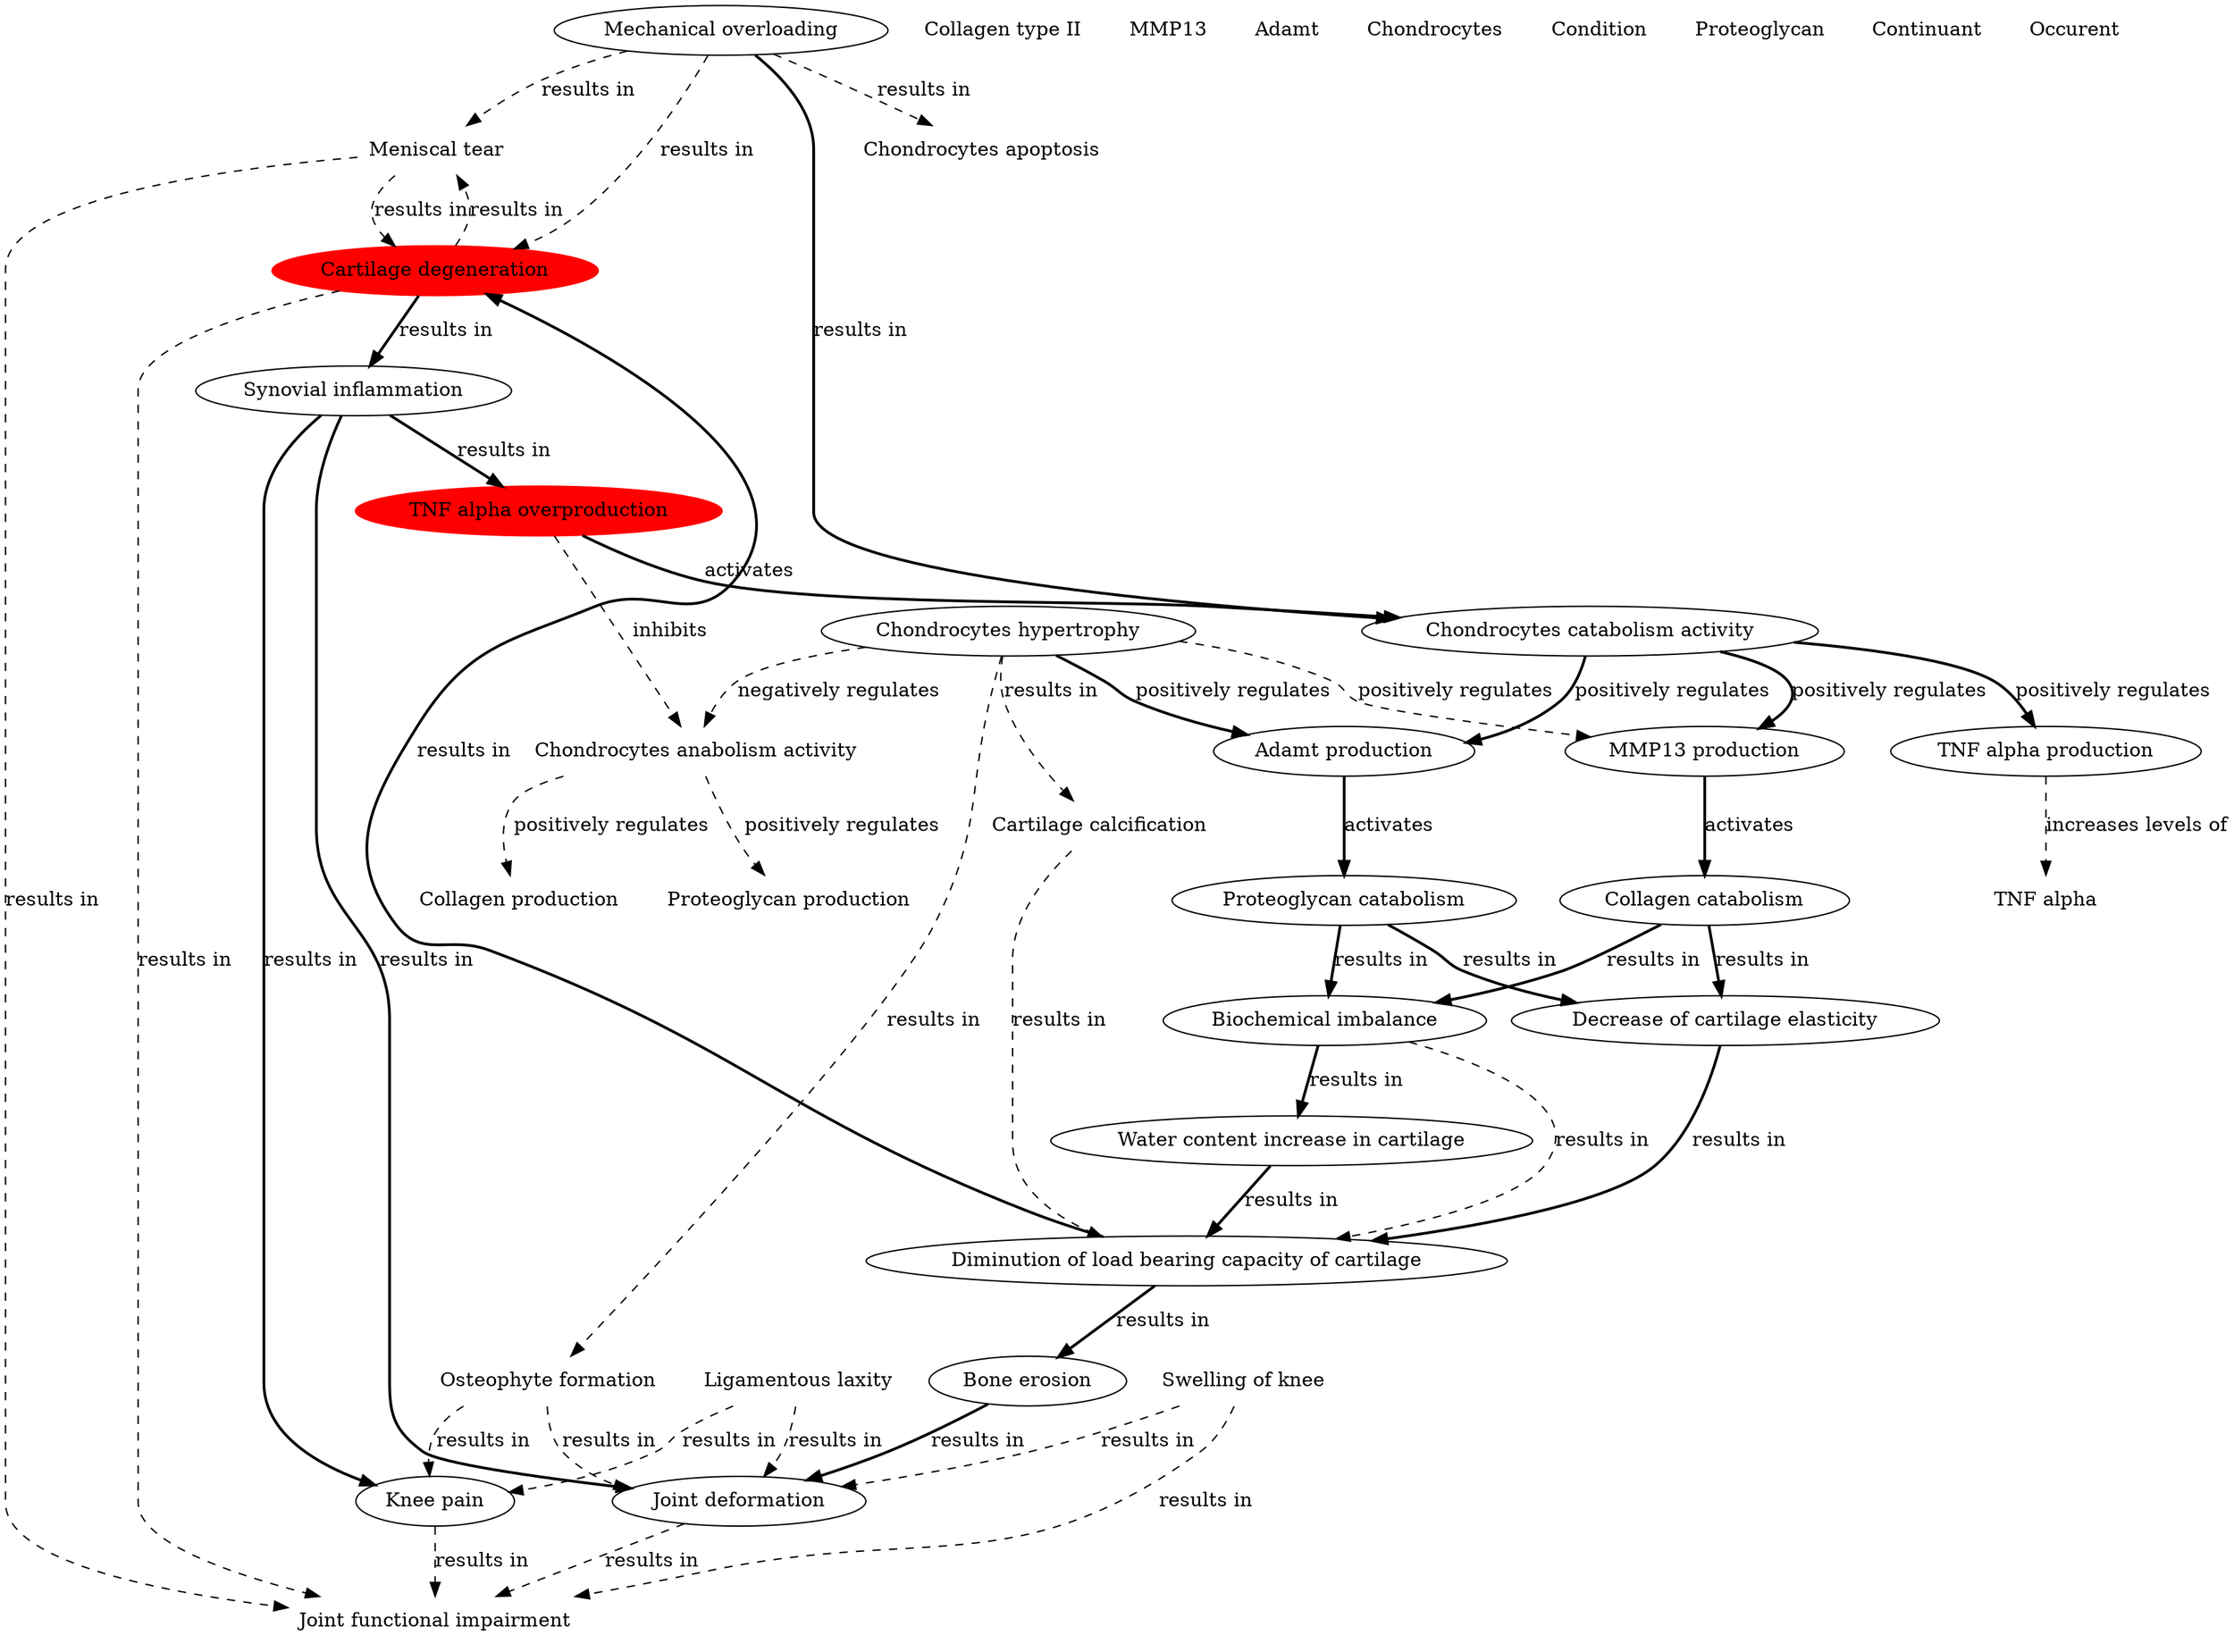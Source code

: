 digraph g {
"http://plumdeq.xyz/ontologies/hypothesis/Joint_functional_impairment" [label="Joint functional impairment",shape="none"] ;
"http://plumdeq.xyz/ontologies/hypothesis/Mechanical_overloading" [label="Mechanical overloading",shape="ellipse"] ;
"http://plumdeq.xyz/ontologies/hypothesis/Biochemical_imbalance" [label="Biochemical imbalance",shape="ellipse"] ;
"http://plumdeq.xyz/ontologies/hypothesis/Adamt_production" [label="Adamt production",shape="ellipse"] ;
"http://plumdeq.xyz/ontologies/hypothesis/Chondrocytes_catabolism_activity" [label="Chondrocytes catabolism activity",shape="ellipse"] ;
"http://plumdeq.xyz/ontologies/hypothesis/TNF_alpha" [label="TNF alpha",shape="none"] ;
"http://plumdeq.xyz/ontologies/hypothesis/Chondrocytes_hypertrophy" [label="Chondrocytes hypertrophy",shape="ellipse"] ;
"http://plumdeq.xyz/ontologies/hypothesis/Osteophyte_formation" [label="Osteophyte formation",shape="none"] ;
"http://plumdeq.xyz/ontologies/hypothesis/Diminution_of_load_bearing_capacity_of_cartilage" [label="Diminution of load bearing capacity of cartilage",shape="ellipse"] ;
"http://plumdeq.xyz/ontologies/hypothesis/TNF_alpha_overproduction" [label="TNF alpha overproduction",shape="ellipse",style="filled",color="red"] ;
"http://plumdeq.xyz/ontologies/hypothesis/Cartilage_calcification" [label="Cartilage calcification",shape="none"] ;
"http://plumdeq.xyz/ontologies/hypothesis/Collagen_type_II" [label="Collagen type II",shape="none"] ;
"http://plumdeq.xyz/ontologies/hypothesis/Collagen_production" [label="Collagen production",shape="none"] ;
"http://plumdeq.xyz/ontologies/hypothesis/MMP13" [label="MMP13",shape="none"] ;
"http://plumdeq.xyz/ontologies/hypothesis/Meniscal_tear" [label="Meniscal tear",shape="none"] ;
"http://plumdeq.xyz/ontologies/hypothesis/Swelling_of_knee" [label="Swelling of knee",shape="none"] ;
"http://plumdeq.xyz/ontologies/hypothesis/Chondrocytes_anabolism_activity" [label="Chondrocytes anabolism activity",shape="none"] ;
"http://plumdeq.xyz/ontologies/hypothesis/Adamt" [label="Adamt",shape="none"] ;
"http://plumdeq.xyz/ontologies/hypothesis/Chondrocytes" [label="Chondrocytes",shape="none"] ;
"http://plumdeq.xyz/ontologies/hypothesis/TNF_alpha_production" [label="TNF alpha production",shape="ellipse"] ;
"http://plumdeq.xyz/ontologies/hypothesis/Water_content_increase_in_cartilage" [label="Water content increase in cartilage",shape="ellipse"] ;
"http://plumdeq.xyz/ontologies/hypothesis/Condition" [label="Condition",shape="none"] ;
"http://plumdeq.xyz/ontologies/hypothesis/Proteoglycan" [label="Proteoglycan",shape="none"] ;
"http://plumdeq.xyz/ontologies/hypothesis/Synovial_inflammation" [label="Synovial inflammation",shape="ellipse"] ;
"http://plumdeq.xyz/ontologies/hypothesis/Continuant" [label="Continuant",shape="none"] ;
"http://plumdeq.xyz/ontologies/hypothesis/Collagen_catabolism" [label="Collagen catabolism",shape="ellipse"] ;
"http://plumdeq.xyz/ontologies/hypothesis/Joint_deformation" [label="Joint deformation",shape="ellipse"] ;
"http://plumdeq.xyz/ontologies/hypothesis/Occurent" [label="Occurent",shape="none"] ;
"http://plumdeq.xyz/ontologies/hypothesis/Proteoglycan_catabolism" [label="Proteoglycan catabolism",shape="ellipse"] ;
"http://plumdeq.xyz/ontologies/hypothesis/Cartilage_degeneration" [label="Cartilage degeneration",shape="ellipse",style="filled",color="red"] ;
"http://plumdeq.xyz/ontologies/hypothesis/Ligamentous_laxity" [label="Ligamentous laxity",shape="none"] ;
"http://plumdeq.xyz/ontologies/hypothesis/MMP13_production" [label="MMP13 production",shape="ellipse"] ;
"http://plumdeq.xyz/ontologies/hypothesis/Bone_erosion" [label="Bone erosion",shape="ellipse"] ;
"http://plumdeq.xyz/ontologies/hypothesis/Decrease_of_cartilage_elasticity" [label="Decrease of cartilage elasticity",shape="ellipse"] ;
"http://plumdeq.xyz/ontologies/hypothesis/Proteoglycan_production" [label="Proteoglycan production",shape="none"] ;
"http://plumdeq.xyz/ontologies/hypothesis/Knee_pain" [label="Knee pain",shape="ellipse"] ;
"http://plumdeq.xyz/ontologies/hypothesis/Chondrocytes_apoptosis" [label="Chondrocytes apoptosis",shape="none"] ;
"http://plumdeq.xyz/ontologies/hypothesis/Mechanical_overloading" -> "http://plumdeq.xyz/ontologies/hypothesis/Cartilage_degeneration" [label="results in",style="dashed"] ;
"http://plumdeq.xyz/ontologies/hypothesis/Mechanical_overloading" -> "http://plumdeq.xyz/ontologies/hypothesis/Meniscal_tear" [label="results in",style="dashed"] ;
"http://plumdeq.xyz/ontologies/hypothesis/Mechanical_overloading" -> "http://plumdeq.xyz/ontologies/hypothesis/Chondrocytes_apoptosis" [label="results in",style="dashed"] ;
"http://plumdeq.xyz/ontologies/hypothesis/Mechanical_overloading" -> "http://plumdeq.xyz/ontologies/hypothesis/Chondrocytes_catabolism_activity" [label="results in",style="bold"] ;
"http://plumdeq.xyz/ontologies/hypothesis/Biochemical_imbalance" -> "http://plumdeq.xyz/ontologies/hypothesis/Water_content_increase_in_cartilage" [label="results in",style="bold"] ;
"http://plumdeq.xyz/ontologies/hypothesis/Biochemical_imbalance" -> "http://plumdeq.xyz/ontologies/hypothesis/Diminution_of_load_bearing_capacity_of_cartilage" [label="results in",style="dashed"] ;
"http://plumdeq.xyz/ontologies/hypothesis/Adamt_production" -> "http://plumdeq.xyz/ontologies/hypothesis/Proteoglycan_catabolism" [label="activates",style="bold"] ;
"http://plumdeq.xyz/ontologies/hypothesis/Chondrocytes_catabolism_activity" -> "http://plumdeq.xyz/ontologies/hypothesis/TNF_alpha_production" [label="positively regulates",style="bold"] ;
"http://plumdeq.xyz/ontologies/hypothesis/Chondrocytes_catabolism_activity" -> "http://plumdeq.xyz/ontologies/hypothesis/Adamt_production" [label="positively regulates",style="bold"] ;
"http://plumdeq.xyz/ontologies/hypothesis/Chondrocytes_catabolism_activity" -> "http://plumdeq.xyz/ontologies/hypothesis/MMP13_production" [label="positively regulates",style="bold"] ;
"http://plumdeq.xyz/ontologies/hypothesis/Chondrocytes_hypertrophy" -> "http://plumdeq.xyz/ontologies/hypothesis/Chondrocytes_anabolism_activity" [label="negatively regulates",style="dashed"] ;
"http://plumdeq.xyz/ontologies/hypothesis/Chondrocytes_hypertrophy" -> "http://plumdeq.xyz/ontologies/hypothesis/Osteophyte_formation" [label="results in",style="dashed"] ;
"http://plumdeq.xyz/ontologies/hypothesis/Chondrocytes_hypertrophy" -> "http://plumdeq.xyz/ontologies/hypothesis/Adamt_production" [label="positively regulates",style="bold"] ;
"http://plumdeq.xyz/ontologies/hypothesis/Chondrocytes_hypertrophy" -> "http://plumdeq.xyz/ontologies/hypothesis/MMP13_production" [label="positively regulates",style="dashed"] ;
"http://plumdeq.xyz/ontologies/hypothesis/Chondrocytes_hypertrophy" -> "http://plumdeq.xyz/ontologies/hypothesis/Cartilage_calcification" [label="results in",style="dashed"] ;
"http://plumdeq.xyz/ontologies/hypothesis/Osteophyte_formation" -> "http://plumdeq.xyz/ontologies/hypothesis/Joint_deformation" [label="results in",style="dashed"] ;
"http://plumdeq.xyz/ontologies/hypothesis/Osteophyte_formation" -> "http://plumdeq.xyz/ontologies/hypothesis/Knee_pain" [label="results in",style="dashed"] ;
"http://plumdeq.xyz/ontologies/hypothesis/Diminution_of_load_bearing_capacity_of_cartilage" -> "http://plumdeq.xyz/ontologies/hypothesis/Cartilage_degeneration" [label="results in",style="bold"] ;
"http://plumdeq.xyz/ontologies/hypothesis/Diminution_of_load_bearing_capacity_of_cartilage" -> "http://plumdeq.xyz/ontologies/hypothesis/Bone_erosion" [label="results in",style="bold"] ;
"http://plumdeq.xyz/ontologies/hypothesis/TNF_alpha_overproduction" -> "http://plumdeq.xyz/ontologies/hypothesis/Chondrocytes_anabolism_activity" [label="inhibits",style="dashed"] ;
"http://plumdeq.xyz/ontologies/hypothesis/TNF_alpha_overproduction" -> "http://plumdeq.xyz/ontologies/hypothesis/Chondrocytes_catabolism_activity" [label="activates",style="bold"] ;
"http://plumdeq.xyz/ontologies/hypothesis/Cartilage_calcification" -> "http://plumdeq.xyz/ontologies/hypothesis/Diminution_of_load_bearing_capacity_of_cartilage" [label="results in",style="dashed"] ;
"http://plumdeq.xyz/ontologies/hypothesis/Meniscal_tear" -> "http://plumdeq.xyz/ontologies/hypothesis/Cartilage_degeneration" [label="results in",style="dashed"] ;
"http://plumdeq.xyz/ontologies/hypothesis/Meniscal_tear" -> "http://plumdeq.xyz/ontologies/hypothesis/Joint_functional_impairment" [label="results in",style="dashed"] ;
"http://plumdeq.xyz/ontologies/hypothesis/Swelling_of_knee" -> "http://plumdeq.xyz/ontologies/hypothesis/Joint_deformation" [label="results in",style="dashed"] ;
"http://plumdeq.xyz/ontologies/hypothesis/Swelling_of_knee" -> "http://plumdeq.xyz/ontologies/hypothesis/Joint_functional_impairment" [label="results in",style="dashed"] ;
"http://plumdeq.xyz/ontologies/hypothesis/Chondrocytes_anabolism_activity" -> "http://plumdeq.xyz/ontologies/hypothesis/Collagen_production" [label="positively regulates",style="dashed"] ;
"http://plumdeq.xyz/ontologies/hypothesis/Chondrocytes_anabolism_activity" -> "http://plumdeq.xyz/ontologies/hypothesis/Proteoglycan_production" [label="positively regulates",style="dashed"] ;
"http://plumdeq.xyz/ontologies/hypothesis/TNF_alpha_production" -> "http://plumdeq.xyz/ontologies/hypothesis/TNF_alpha" [label="increases levels of",style="dashed"] ;
"http://plumdeq.xyz/ontologies/hypothesis/Water_content_increase_in_cartilage" -> "http://plumdeq.xyz/ontologies/hypothesis/Diminution_of_load_bearing_capacity_of_cartilage" [label="results in",style="bold"] ;
"http://plumdeq.xyz/ontologies/hypothesis/Synovial_inflammation" -> "http://plumdeq.xyz/ontologies/hypothesis/Joint_deformation" [label="results in",style="bold"] ;
"http://plumdeq.xyz/ontologies/hypothesis/Synovial_inflammation" -> "http://plumdeq.xyz/ontologies/hypothesis/TNF_alpha_overproduction" [label="results in",style="bold"] ;
"http://plumdeq.xyz/ontologies/hypothesis/Synovial_inflammation" -> "http://plumdeq.xyz/ontologies/hypothesis/Knee_pain" [label="results in",style="bold"] ;
"http://plumdeq.xyz/ontologies/hypothesis/Collagen_catabolism" -> "http://plumdeq.xyz/ontologies/hypothesis/Biochemical_imbalance" [label="results in",style="bold"] ;
"http://plumdeq.xyz/ontologies/hypothesis/Collagen_catabolism" -> "http://plumdeq.xyz/ontologies/hypothesis/Decrease_of_cartilage_elasticity" [label="results in",style="bold"] ;
"http://plumdeq.xyz/ontologies/hypothesis/Joint_deformation" -> "http://plumdeq.xyz/ontologies/hypothesis/Joint_functional_impairment" [label="results in",style="dashed"] ;
"http://plumdeq.xyz/ontologies/hypothesis/Proteoglycan_catabolism" -> "http://plumdeq.xyz/ontologies/hypothesis/Biochemical_imbalance" [label="results in",style="bold"] ;
"http://plumdeq.xyz/ontologies/hypothesis/Proteoglycan_catabolism" -> "http://plumdeq.xyz/ontologies/hypothesis/Decrease_of_cartilage_elasticity" [label="results in",style="bold"] ;
"http://plumdeq.xyz/ontologies/hypothesis/Cartilage_degeneration" -> "http://plumdeq.xyz/ontologies/hypothesis/Joint_functional_impairment" [label="results in",style="dashed"] ;
"http://plumdeq.xyz/ontologies/hypothesis/Cartilage_degeneration" -> "http://plumdeq.xyz/ontologies/hypothesis/Synovial_inflammation" [label="results in",style="bold"] ;
"http://plumdeq.xyz/ontologies/hypothesis/Cartilage_degeneration" -> "http://plumdeq.xyz/ontologies/hypothesis/Meniscal_tear" [label="results in",style="dashed"] ;
"http://plumdeq.xyz/ontologies/hypothesis/Ligamentous_laxity" -> "http://plumdeq.xyz/ontologies/hypothesis/Joint_deformation" [label="results in",style="dashed"] ;
"http://plumdeq.xyz/ontologies/hypothesis/Ligamentous_laxity" -> "http://plumdeq.xyz/ontologies/hypothesis/Knee_pain" [label="results in",style="dashed"] ;
"http://plumdeq.xyz/ontologies/hypothesis/MMP13_production" -> "http://plumdeq.xyz/ontologies/hypothesis/Collagen_catabolism" [label="activates",style="bold"] ;
"http://plumdeq.xyz/ontologies/hypothesis/Bone_erosion" -> "http://plumdeq.xyz/ontologies/hypothesis/Joint_deformation" [label="results in",style="bold"] ;
"http://plumdeq.xyz/ontologies/hypothesis/Decrease_of_cartilage_elasticity" -> "http://plumdeq.xyz/ontologies/hypothesis/Diminution_of_load_bearing_capacity_of_cartilage" [label="results in",style="bold"] ;
"http://plumdeq.xyz/ontologies/hypothesis/Knee_pain" -> "http://plumdeq.xyz/ontologies/hypothesis/Joint_functional_impairment" [label="results in",style="dashed"] ;
}
